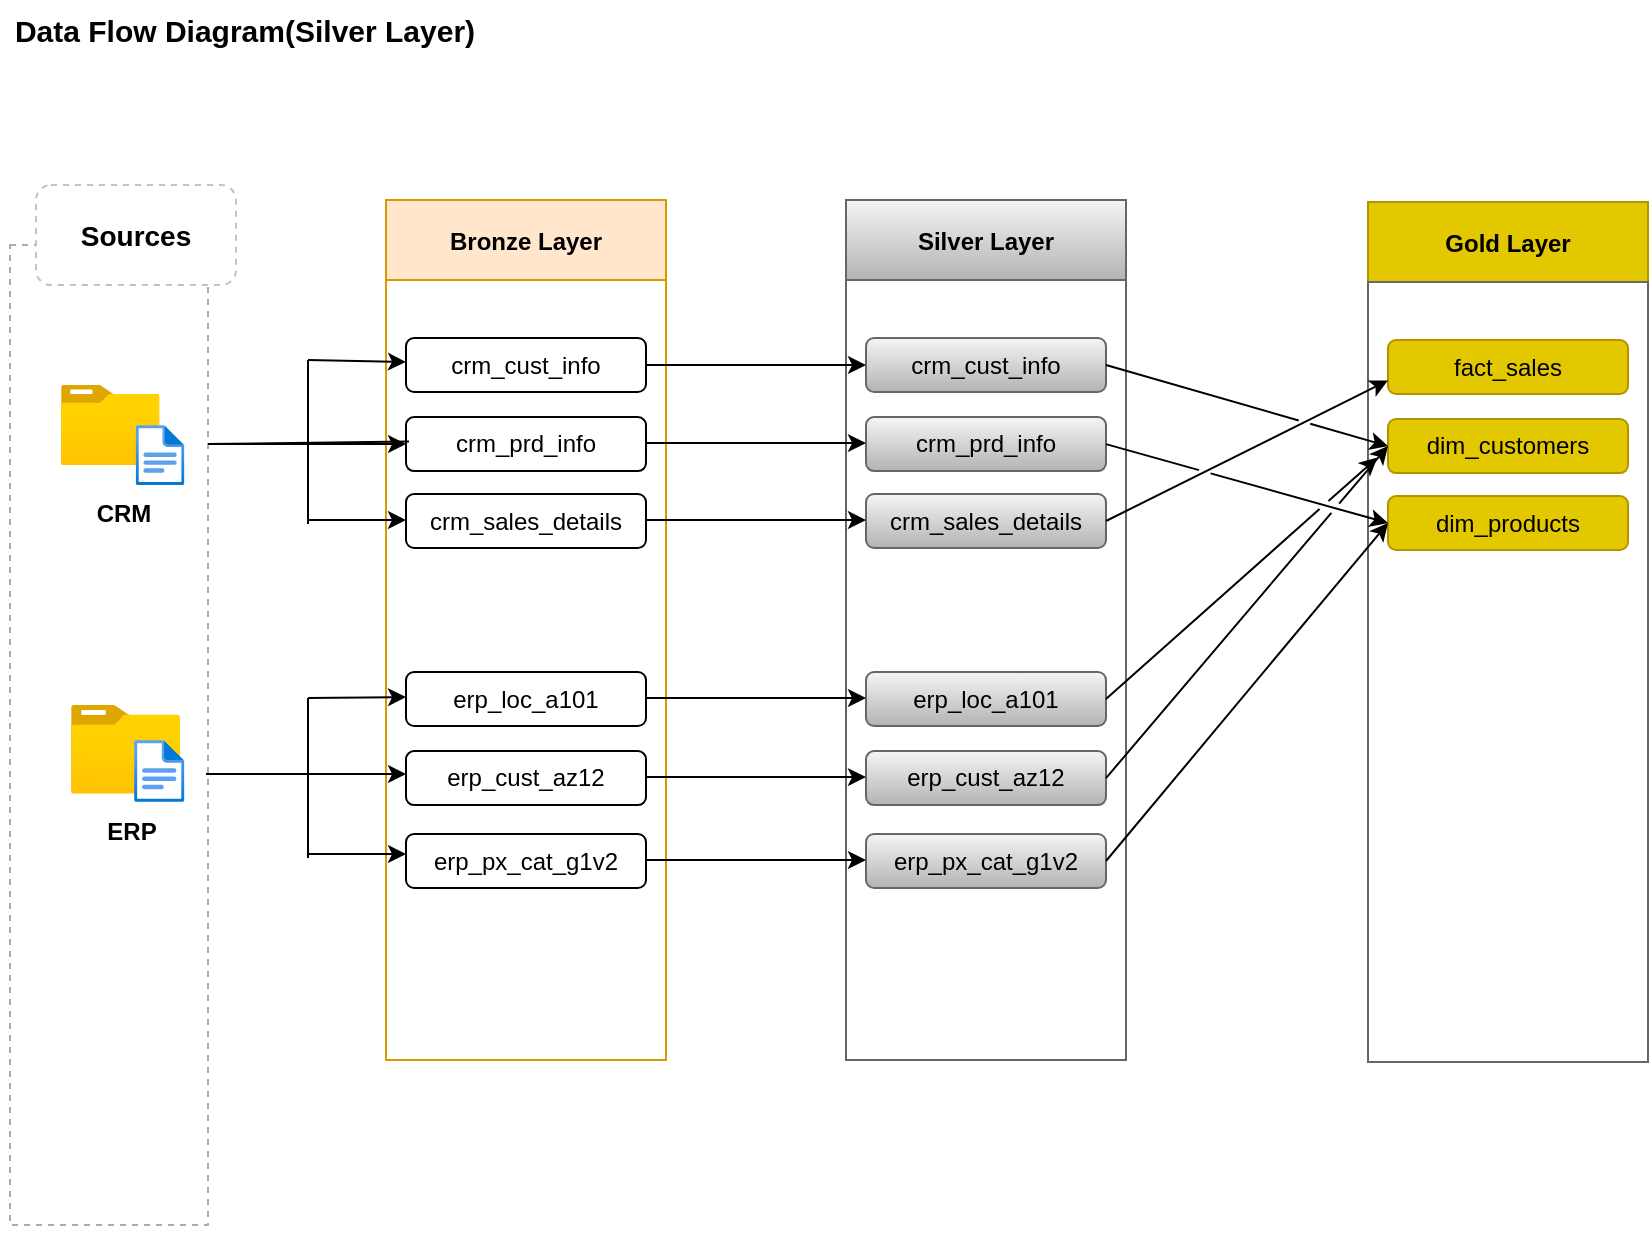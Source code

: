 <mxfile version="27.0.9">
  <diagram name="Page-1" id="m5X9Ndlb4C0uwIu__Fkk">
    <mxGraphModel dx="296" dy="614" grid="1" gridSize="10" guides="1" tooltips="1" connect="1" arrows="1" fold="1" page="1" pageScale="1" pageWidth="850" pageHeight="1100" math="0" shadow="0">
      <root>
        <mxCell id="0" />
        <mxCell id="1" parent="0" />
        <mxCell id="iRyP6-jP_q9jGBDrqHdK-1" value="" style="rounded=0;whiteSpace=wrap;html=1;fillColor=none;dashed=1;strokeColor=light-dark(#ababab, #ededed);" parent="1" vertex="1">
          <mxGeometry x="41" y="142.56" width="99" height="490" as="geometry" />
        </mxCell>
        <mxCell id="iRyP6-jP_q9jGBDrqHdK-2" value="&lt;font&gt;&lt;b style=&quot;&quot;&gt;Sources&lt;/b&gt;&lt;/font&gt;" style="rounded=1;whiteSpace=wrap;html=1;dashed=1;strokeColor=light-dark(#c7c2c2, #ededed);fontSize=14;" parent="1" vertex="1">
          <mxGeometry x="54" y="112.56" width="100" height="50" as="geometry" />
        </mxCell>
        <mxCell id="iRyP6-jP_q9jGBDrqHdK-7" value="&lt;b&gt;&lt;font style=&quot;font-size: 12px;&quot;&gt;Bronze Layer&lt;/font&gt;&lt;/b&gt;" style="rounded=0;whiteSpace=wrap;html=1;fillColor=#ffe6cc;strokeColor=#d79b00;fontSize=14;" parent="1" vertex="1">
          <mxGeometry x="229" y="120" width="140" height="40" as="geometry" />
        </mxCell>
        <mxCell id="iRyP6-jP_q9jGBDrqHdK-8" value="" style="rounded=0;whiteSpace=wrap;html=1;fillColor=none;strokeColor=#d79b00;" parent="1" vertex="1">
          <mxGeometry x="229" y="160" width="140" height="390" as="geometry" />
        </mxCell>
        <mxCell id="iRyP6-jP_q9jGBDrqHdK-15" value="" style="image;aspect=fixed;html=1;points=[];align=center;fontSize=12;image=img/lib/azure2/general/Folder_Blank.svg;" parent="1" vertex="1">
          <mxGeometry x="66.5" y="212.56" width="49.29" height="40" as="geometry" />
        </mxCell>
        <mxCell id="iRyP6-jP_q9jGBDrqHdK-16" value="" style="image;aspect=fixed;html=1;points=[];align=center;fontSize=12;image=img/lib/azure2/general/File.svg;" parent="1" vertex="1">
          <mxGeometry x="103.85" y="232.56" width="24.35" height="30" as="geometry" />
        </mxCell>
        <mxCell id="iRyP6-jP_q9jGBDrqHdK-17" value="CRM" style="text;html=1;align=center;verticalAlign=middle;whiteSpace=wrap;rounded=0;fontStyle=1" parent="1" vertex="1">
          <mxGeometry x="66.7" y="262.56" width="61.5" height="29" as="geometry" />
        </mxCell>
        <mxCell id="iRyP6-jP_q9jGBDrqHdK-18" value="" style="image;aspect=fixed;html=1;points=[];align=center;fontSize=12;image=img/lib/azure2/general/Folder_Blank.svg;" parent="1" vertex="1">
          <mxGeometry x="71.5" y="372.56" width="54.5" height="44.23" as="geometry" />
        </mxCell>
        <mxCell id="iRyP6-jP_q9jGBDrqHdK-19" value="" style="image;aspect=fixed;html=1;points=[];align=center;fontSize=12;image=img/lib/azure2/general/File.svg;" parent="1" vertex="1">
          <mxGeometry x="103.04" y="390" width="25.16" height="31" as="geometry" />
        </mxCell>
        <mxCell id="iRyP6-jP_q9jGBDrqHdK-20" value="ERP" style="text;html=1;align=center;verticalAlign=middle;whiteSpace=wrap;rounded=0;fontStyle=1" parent="1" vertex="1">
          <mxGeometry x="71.5" y="421" width="60" height="30" as="geometry" />
        </mxCell>
        <mxCell id="jI-nzRKR6AHuLzBKIUge-7" value="" style="edgeStyle=orthogonalEdgeStyle;rounded=0;orthogonalLoop=1;jettySize=auto;html=1;" parent="1" edge="1">
          <mxGeometry relative="1" as="geometry">
            <mxPoint x="510" y="236.12" as="targetPoint" />
          </mxGeometry>
        </mxCell>
        <mxCell id="iRyP6-jP_q9jGBDrqHdK-52" value="&lt;font style=&quot;font-size: 15px;&quot;&gt;&lt;b&gt;Data Flow Diagram(Silver Layer)&lt;/b&gt;&lt;/font&gt;" style="text;html=1;align=center;verticalAlign=middle;whiteSpace=wrap;rounded=0;" parent="1" vertex="1">
          <mxGeometry x="36.85" y="20" width="243.15" height="30" as="geometry" />
        </mxCell>
        <mxCell id="jI-nzRKR6AHuLzBKIUge-1" style="edgeStyle=orthogonalEdgeStyle;rounded=0;orthogonalLoop=1;jettySize=auto;html=1;exitX=0.5;exitY=1;exitDx=0;exitDy=0;" parent="1" source="iRyP6-jP_q9jGBDrqHdK-1" target="iRyP6-jP_q9jGBDrqHdK-1" edge="1">
          <mxGeometry relative="1" as="geometry" />
        </mxCell>
        <mxCell id="jI-nzRKR6AHuLzBKIUge-4" style="edgeStyle=orthogonalEdgeStyle;rounded=0;orthogonalLoop=1;jettySize=auto;html=1;exitX=0.5;exitY=1;exitDx=0;exitDy=0;" parent="1" source="iRyP6-jP_q9jGBDrqHdK-1" target="iRyP6-jP_q9jGBDrqHdK-1" edge="1">
          <mxGeometry relative="1" as="geometry" />
        </mxCell>
        <mxCell id="jI-nzRKR6AHuLzBKIUge-8" value="crm_cust_info" style="rounded=1;whiteSpace=wrap;html=1;" parent="1" vertex="1">
          <mxGeometry x="239" y="189" width="120" height="27" as="geometry" />
        </mxCell>
        <mxCell id="jI-nzRKR6AHuLzBKIUge-9" value="crm_prd_info" style="rounded=1;whiteSpace=wrap;html=1;" parent="1" vertex="1">
          <mxGeometry x="239" y="228.56" width="120" height="27" as="geometry" />
        </mxCell>
        <mxCell id="jI-nzRKR6AHuLzBKIUge-10" value="crm_sales_details" style="rounded=1;whiteSpace=wrap;html=1;" parent="1" vertex="1">
          <mxGeometry x="239" y="267" width="120" height="27" as="geometry" />
        </mxCell>
        <mxCell id="jI-nzRKR6AHuLzBKIUge-11" value="" style="endArrow=classic;html=1;rounded=0;exitX=0.836;exitY=0.488;exitDx=0;exitDy=0;exitPerimeter=0;entryX=0;entryY=0.5;entryDx=0;entryDy=0;" parent="1" target="jI-nzRKR6AHuLzBKIUge-9" edge="1">
          <mxGeometry width="50" height="50" relative="1" as="geometry">
            <mxPoint x="240.497" y="240.7" as="sourcePoint" />
            <mxPoint x="457.29" y="200" as="targetPoint" />
            <Array as="points">
              <mxPoint x="140" y="242" />
            </Array>
          </mxGeometry>
        </mxCell>
        <mxCell id="jI-nzRKR6AHuLzBKIUge-12" value="" style="endArrow=classic;html=1;rounded=0;" parent="1" edge="1">
          <mxGeometry width="50" height="50" relative="1" as="geometry">
            <mxPoint x="190" y="200" as="sourcePoint" />
            <mxPoint x="239" y="201" as="targetPoint" />
          </mxGeometry>
        </mxCell>
        <mxCell id="jI-nzRKR6AHuLzBKIUge-13" value="" style="endArrow=classic;html=1;rounded=0;" parent="1" edge="1">
          <mxGeometry width="50" height="50" relative="1" as="geometry">
            <mxPoint x="190" y="280" as="sourcePoint" />
            <mxPoint x="239" y="280" as="targetPoint" />
          </mxGeometry>
        </mxCell>
        <mxCell id="jI-nzRKR6AHuLzBKIUge-14" value="" style="endArrow=none;html=1;rounded=0;" parent="1" edge="1">
          <mxGeometry width="50" height="50" relative="1" as="geometry">
            <mxPoint x="190" y="282.06" as="sourcePoint" />
            <mxPoint x="190" y="200" as="targetPoint" />
          </mxGeometry>
        </mxCell>
        <mxCell id="jI-nzRKR6AHuLzBKIUge-15" value="erp_loc_a101" style="rounded=1;whiteSpace=wrap;html=1;" parent="1" vertex="1">
          <mxGeometry x="239" y="356" width="120" height="27" as="geometry" />
        </mxCell>
        <mxCell id="jI-nzRKR6AHuLzBKIUge-16" value="erp_cust_az12" style="rounded=1;whiteSpace=wrap;html=1;" parent="1" vertex="1">
          <mxGeometry x="239" y="395.56" width="120" height="27" as="geometry" />
        </mxCell>
        <mxCell id="jI-nzRKR6AHuLzBKIUge-17" value="erp_px_cat_g1v2" style="rounded=1;whiteSpace=wrap;html=1;" parent="1" vertex="1">
          <mxGeometry x="239" y="437" width="120" height="27" as="geometry" />
        </mxCell>
        <mxCell id="jI-nzRKR6AHuLzBKIUge-18" value="" style="endArrow=classic;html=1;rounded=0;entryX=0;entryY=0.5;entryDx=0;entryDy=0;" parent="1" edge="1">
          <mxGeometry width="50" height="50" relative="1" as="geometry">
            <mxPoint x="190" y="369" as="sourcePoint" />
            <mxPoint x="239" y="368.5" as="targetPoint" />
          </mxGeometry>
        </mxCell>
        <mxCell id="jI-nzRKR6AHuLzBKIUge-19" value="" style="endArrow=classic;html=1;rounded=0;" parent="1" edge="1">
          <mxGeometry width="50" height="50" relative="1" as="geometry">
            <mxPoint x="190" y="447" as="sourcePoint" />
            <mxPoint x="239" y="447" as="targetPoint" />
          </mxGeometry>
        </mxCell>
        <mxCell id="jI-nzRKR6AHuLzBKIUge-20" value="" style="endArrow=none;html=1;rounded=0;" parent="1" edge="1">
          <mxGeometry width="50" height="50" relative="1" as="geometry">
            <mxPoint x="190" y="449.06" as="sourcePoint" />
            <mxPoint x="190" y="369.06" as="targetPoint" />
          </mxGeometry>
        </mxCell>
        <mxCell id="jI-nzRKR6AHuLzBKIUge-21" value="" style="endArrow=classic;html=1;rounded=0;entryX=0;entryY=0.5;entryDx=0;entryDy=0;" parent="1" edge="1">
          <mxGeometry width="50" height="50" relative="1" as="geometry">
            <mxPoint x="139" y="407" as="sourcePoint" />
            <mxPoint x="239" y="407.06" as="targetPoint" />
            <Array as="points" />
          </mxGeometry>
        </mxCell>
        <mxCell id="_Th8I7ViiSdxIJyxwdkL-1" value="&lt;b&gt;&lt;font style=&quot;font-size: 12px;&quot;&gt;Silver Layer&lt;/font&gt;&lt;/b&gt;" style="rounded=0;whiteSpace=wrap;html=1;fontSize=14;fillColor=#f5f5f5;strokeColor=#666666;gradientColor=#b3b3b3;" parent="1" vertex="1">
          <mxGeometry x="459" y="120" width="140" height="40" as="geometry" />
        </mxCell>
        <mxCell id="_Th8I7ViiSdxIJyxwdkL-2" value="" style="rounded=0;whiteSpace=wrap;html=1;fillColor=none;strokeColor=#666666;gradientColor=#b3b3b3;" parent="1" vertex="1">
          <mxGeometry x="459" y="160" width="140" height="390" as="geometry" />
        </mxCell>
        <mxCell id="_Th8I7ViiSdxIJyxwdkL-3" value="crm_cust_info" style="rounded=1;whiteSpace=wrap;html=1;fillColor=#f5f5f5;strokeColor=#666666;gradientColor=#b3b3b3;" parent="1" vertex="1">
          <mxGeometry x="469" y="189" width="120" height="27" as="geometry" />
        </mxCell>
        <mxCell id="_Th8I7ViiSdxIJyxwdkL-4" value="crm_prd_info" style="rounded=1;whiteSpace=wrap;html=1;fillColor=#f5f5f5;strokeColor=#666666;gradientColor=#b3b3b3;" parent="1" vertex="1">
          <mxGeometry x="469" y="228.56" width="120" height="27" as="geometry" />
        </mxCell>
        <mxCell id="_Th8I7ViiSdxIJyxwdkL-5" value="crm_sales_details" style="rounded=1;whiteSpace=wrap;html=1;fillColor=#f5f5f5;strokeColor=#666666;gradientColor=#b3b3b3;" parent="1" vertex="1">
          <mxGeometry x="469" y="267" width="120" height="27" as="geometry" />
        </mxCell>
        <mxCell id="_Th8I7ViiSdxIJyxwdkL-6" value="erp_loc_a101" style="rounded=1;whiteSpace=wrap;html=1;fillColor=#f5f5f5;strokeColor=#666666;gradientColor=#b3b3b3;" parent="1" vertex="1">
          <mxGeometry x="469" y="356" width="120" height="27" as="geometry" />
        </mxCell>
        <mxCell id="_Th8I7ViiSdxIJyxwdkL-7" value="erp_cust_az12" style="rounded=1;whiteSpace=wrap;html=1;fillColor=#f5f5f5;strokeColor=#666666;gradientColor=#b3b3b3;" parent="1" vertex="1">
          <mxGeometry x="469" y="395.56" width="120" height="27" as="geometry" />
        </mxCell>
        <mxCell id="_Th8I7ViiSdxIJyxwdkL-8" value="erp_px_cat_g1v2" style="rounded=1;whiteSpace=wrap;html=1;fillColor=#f5f5f5;strokeColor=#666666;gradientColor=#b3b3b3;" parent="1" vertex="1">
          <mxGeometry x="469" y="437" width="120" height="27" as="geometry" />
        </mxCell>
        <mxCell id="_Th8I7ViiSdxIJyxwdkL-9" value="" style="endArrow=classic;html=1;rounded=0;entryX=0;entryY=0.5;entryDx=0;entryDy=0;exitX=1;exitY=0.5;exitDx=0;exitDy=0;" parent="1" source="jI-nzRKR6AHuLzBKIUge-8" target="_Th8I7ViiSdxIJyxwdkL-3" edge="1">
          <mxGeometry width="50" height="50" relative="1" as="geometry">
            <mxPoint x="359" y="216" as="sourcePoint" />
            <mxPoint x="409" y="166" as="targetPoint" />
          </mxGeometry>
        </mxCell>
        <mxCell id="_Th8I7ViiSdxIJyxwdkL-10" value="" style="endArrow=classic;html=1;rounded=0;entryX=0;entryY=0.5;entryDx=0;entryDy=0;exitX=1;exitY=0.5;exitDx=0;exitDy=0;" parent="1" edge="1">
          <mxGeometry width="50" height="50" relative="1" as="geometry">
            <mxPoint x="359" y="241.56" as="sourcePoint" />
            <mxPoint x="469" y="241.56" as="targetPoint" />
          </mxGeometry>
        </mxCell>
        <mxCell id="_Th8I7ViiSdxIJyxwdkL-11" value="" style="endArrow=classic;html=1;rounded=0;entryX=0;entryY=0.5;entryDx=0;entryDy=0;exitX=1;exitY=0.5;exitDx=0;exitDy=0;" parent="1" edge="1">
          <mxGeometry width="50" height="50" relative="1" as="geometry">
            <mxPoint x="359" y="280" as="sourcePoint" />
            <mxPoint x="469" y="280" as="targetPoint" />
          </mxGeometry>
        </mxCell>
        <mxCell id="_Th8I7ViiSdxIJyxwdkL-12" value="" style="endArrow=classic;html=1;rounded=0;entryX=0;entryY=0.5;entryDx=0;entryDy=0;exitX=1;exitY=0.5;exitDx=0;exitDy=0;" parent="1" edge="1">
          <mxGeometry width="50" height="50" relative="1" as="geometry">
            <mxPoint x="359" y="369" as="sourcePoint" />
            <mxPoint x="469" y="369" as="targetPoint" />
          </mxGeometry>
        </mxCell>
        <mxCell id="_Th8I7ViiSdxIJyxwdkL-13" value="" style="endArrow=classic;html=1;rounded=0;entryX=0;entryY=0.5;entryDx=0;entryDy=0;exitX=1;exitY=0.5;exitDx=0;exitDy=0;" parent="1" edge="1">
          <mxGeometry width="50" height="50" relative="1" as="geometry">
            <mxPoint x="359" y="408.56" as="sourcePoint" />
            <mxPoint x="469" y="408.56" as="targetPoint" />
          </mxGeometry>
        </mxCell>
        <mxCell id="_Th8I7ViiSdxIJyxwdkL-14" value="" style="endArrow=classic;html=1;rounded=0;entryX=0;entryY=0.5;entryDx=0;entryDy=0;exitX=1;exitY=0.5;exitDx=0;exitDy=0;" parent="1" edge="1">
          <mxGeometry width="50" height="50" relative="1" as="geometry">
            <mxPoint x="359" y="450" as="sourcePoint" />
            <mxPoint x="469" y="450" as="targetPoint" />
          </mxGeometry>
        </mxCell>
        <mxCell id="W-5gZfo6hY1iPz0Kehmi-2" value="&lt;b&gt;&lt;font style=&quot;font-size: 12px;&quot;&gt;Gold Layer&lt;/font&gt;&lt;/b&gt;" style="rounded=0;whiteSpace=wrap;html=1;fontSize=14;fillColor=#e3c800;strokeColor=#B09500;fontColor=#000000;" vertex="1" parent="1">
          <mxGeometry x="720" y="121" width="140" height="40" as="geometry" />
        </mxCell>
        <mxCell id="W-5gZfo6hY1iPz0Kehmi-3" value="" style="rounded=0;whiteSpace=wrap;html=1;fillColor=none;strokeColor=#666666;gradientColor=#b3b3b3;" vertex="1" parent="1">
          <mxGeometry x="720" y="161" width="140" height="390" as="geometry" />
        </mxCell>
        <mxCell id="W-5gZfo6hY1iPz0Kehmi-4" value="fact_sales" style="rounded=1;whiteSpace=wrap;html=1;fillColor=#e3c800;strokeColor=#B09500;fontColor=#000000;" vertex="1" parent="1">
          <mxGeometry x="730" y="190" width="120" height="27" as="geometry" />
        </mxCell>
        <mxCell id="W-5gZfo6hY1iPz0Kehmi-5" value="dim_customers" style="rounded=1;whiteSpace=wrap;html=1;fillColor=#e3c800;strokeColor=#B09500;fontColor=#000000;" vertex="1" parent="1">
          <mxGeometry x="730" y="229.56" width="120" height="27" as="geometry" />
        </mxCell>
        <mxCell id="W-5gZfo6hY1iPz0Kehmi-6" value="dim_products" style="rounded=1;whiteSpace=wrap;html=1;fillColor=#e3c800;strokeColor=#B09500;fontColor=#000000;" vertex="1" parent="1">
          <mxGeometry x="730" y="268" width="120" height="27" as="geometry" />
        </mxCell>
        <mxCell id="W-5gZfo6hY1iPz0Kehmi-10" value="" style="endArrow=classic;html=1;rounded=0;entryX=0;entryY=0.75;entryDx=0;entryDy=0;exitX=1;exitY=0.5;exitDx=0;exitDy=0;jumpStyle=gap;" edge="1" parent="1" source="_Th8I7ViiSdxIJyxwdkL-5" target="W-5gZfo6hY1iPz0Kehmi-4">
          <mxGeometry width="50" height="50" relative="1" as="geometry">
            <mxPoint x="560" y="270" as="sourcePoint" />
            <mxPoint x="610" y="220" as="targetPoint" />
          </mxGeometry>
        </mxCell>
        <mxCell id="W-5gZfo6hY1iPz0Kehmi-11" value="" style="endArrow=classic;html=1;rounded=0;entryX=0;entryY=0.5;entryDx=0;entryDy=0;exitX=1;exitY=0.5;exitDx=0;exitDy=0;jumpStyle=gap;" edge="1" parent="1" source="_Th8I7ViiSdxIJyxwdkL-3" target="W-5gZfo6hY1iPz0Kehmi-5">
          <mxGeometry width="50" height="50" relative="1" as="geometry">
            <mxPoint x="620" y="270" as="sourcePoint" />
            <mxPoint x="670" y="220" as="targetPoint" />
          </mxGeometry>
        </mxCell>
        <mxCell id="W-5gZfo6hY1iPz0Kehmi-12" value="" style="endArrow=classic;html=1;rounded=0;entryX=0;entryY=0.5;entryDx=0;entryDy=0;exitX=1;exitY=0.5;exitDx=0;exitDy=0;jumpStyle=gap;" edge="1" parent="1" source="_Th8I7ViiSdxIJyxwdkL-4" target="W-5gZfo6hY1iPz0Kehmi-6">
          <mxGeometry width="50" height="50" relative="1" as="geometry">
            <mxPoint x="630" y="350" as="sourcePoint" />
            <mxPoint x="680" y="300" as="targetPoint" />
          </mxGeometry>
        </mxCell>
        <mxCell id="W-5gZfo6hY1iPz0Kehmi-13" value="" style="endArrow=classic;html=1;rounded=0;exitX=1;exitY=0.5;exitDx=0;exitDy=0;entryX=0;entryY=0.5;entryDx=0;entryDy=0;jumpStyle=gap;" edge="1" parent="1" source="_Th8I7ViiSdxIJyxwdkL-7" target="W-5gZfo6hY1iPz0Kehmi-5">
          <mxGeometry width="50" height="50" relative="1" as="geometry">
            <mxPoint x="630" y="360" as="sourcePoint" />
            <mxPoint x="730" y="240" as="targetPoint" />
          </mxGeometry>
        </mxCell>
        <mxCell id="W-5gZfo6hY1iPz0Kehmi-14" value="" style="endArrow=classic;html=1;rounded=0;exitX=1;exitY=0.5;exitDx=0;exitDy=0;entryX=0.034;entryY=0.225;entryDx=0;entryDy=0;entryPerimeter=0;jumpStyle=gap;" edge="1" parent="1" source="_Th8I7ViiSdxIJyxwdkL-6" target="W-5gZfo6hY1iPz0Kehmi-3">
          <mxGeometry width="50" height="50" relative="1" as="geometry">
            <mxPoint x="620" y="270" as="sourcePoint" />
            <mxPoint x="670" y="220" as="targetPoint" />
          </mxGeometry>
        </mxCell>
        <mxCell id="W-5gZfo6hY1iPz0Kehmi-15" value="" style="endArrow=classic;html=1;rounded=0;exitX=1;exitY=0.5;exitDx=0;exitDy=0;entryX=0;entryY=0.5;entryDx=0;entryDy=0;jumpStyle=gap;" edge="1" parent="1" source="_Th8I7ViiSdxIJyxwdkL-8" target="W-5gZfo6hY1iPz0Kehmi-6">
          <mxGeometry width="50" height="50" relative="1" as="geometry">
            <mxPoint x="620" y="270" as="sourcePoint" />
            <mxPoint x="670" y="220" as="targetPoint" />
          </mxGeometry>
        </mxCell>
      </root>
    </mxGraphModel>
  </diagram>
</mxfile>
